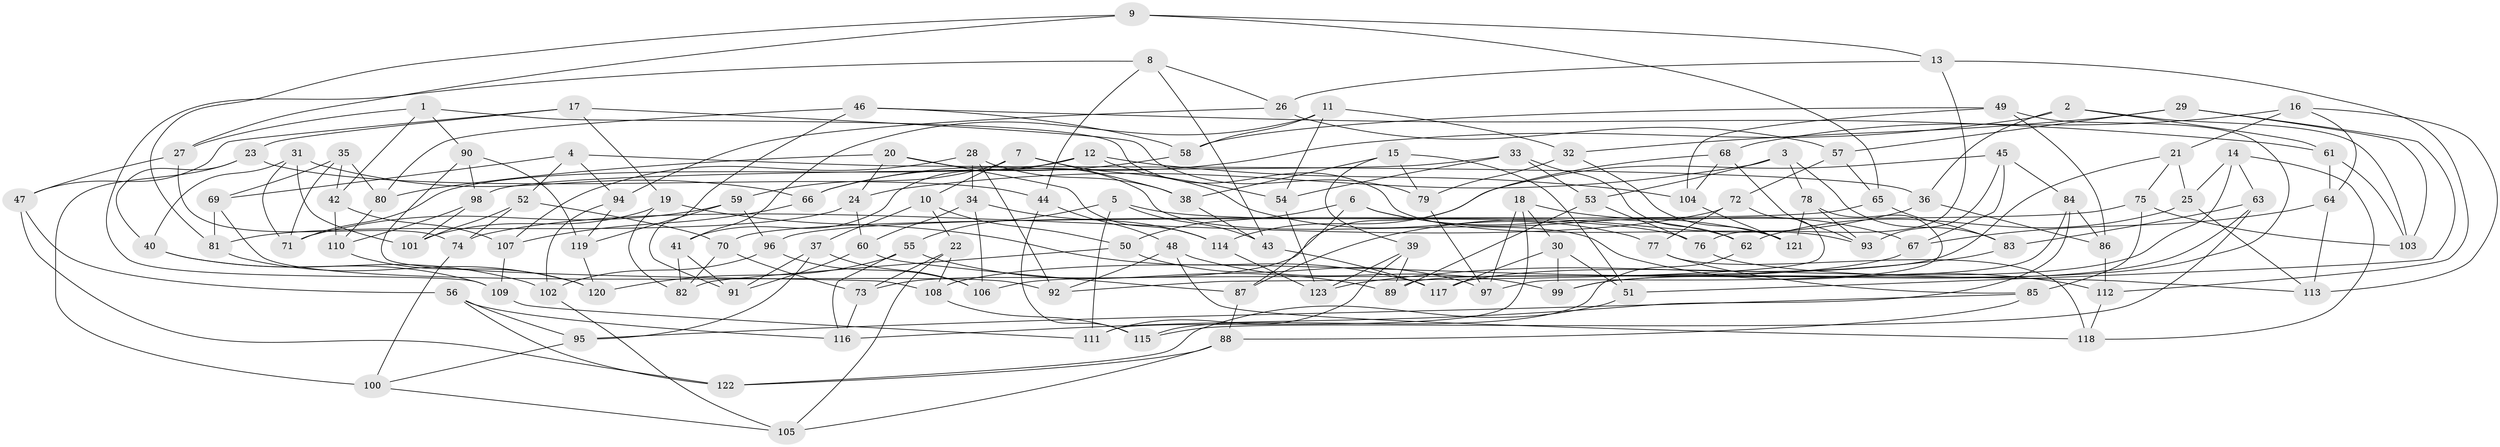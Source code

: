 // Generated by graph-tools (version 1.1) at 2025/16/03/09/25 04:16:22]
// undirected, 123 vertices, 246 edges
graph export_dot {
graph [start="1"]
  node [color=gray90,style=filled];
  1;
  2;
  3;
  4;
  5;
  6;
  7;
  8;
  9;
  10;
  11;
  12;
  13;
  14;
  15;
  16;
  17;
  18;
  19;
  20;
  21;
  22;
  23;
  24;
  25;
  26;
  27;
  28;
  29;
  30;
  31;
  32;
  33;
  34;
  35;
  36;
  37;
  38;
  39;
  40;
  41;
  42;
  43;
  44;
  45;
  46;
  47;
  48;
  49;
  50;
  51;
  52;
  53;
  54;
  55;
  56;
  57;
  58;
  59;
  60;
  61;
  62;
  63;
  64;
  65;
  66;
  67;
  68;
  69;
  70;
  71;
  72;
  73;
  74;
  75;
  76;
  77;
  78;
  79;
  80;
  81;
  82;
  83;
  84;
  85;
  86;
  87;
  88;
  89;
  90;
  91;
  92;
  93;
  94;
  95;
  96;
  97;
  98;
  99;
  100;
  101;
  102;
  103;
  104;
  105;
  106;
  107;
  108;
  109;
  110;
  111;
  112;
  113;
  114;
  115;
  116;
  117;
  118;
  119;
  120;
  121;
  122;
  123;
  1 -- 90;
  1 -- 42;
  1 -- 27;
  1 -- 93;
  2 -- 36;
  2 -- 61;
  2 -- 66;
  2 -- 103;
  3 -- 24;
  3 -- 83;
  3 -- 78;
  3 -- 53;
  4 -- 36;
  4 -- 69;
  4 -- 52;
  4 -- 94;
  5 -- 76;
  5 -- 43;
  5 -- 111;
  5 -- 55;
  6 -- 50;
  6 -- 87;
  6 -- 62;
  6 -- 121;
  7 -- 77;
  7 -- 59;
  7 -- 38;
  7 -- 10;
  8 -- 26;
  8 -- 44;
  8 -- 43;
  8 -- 109;
  9 -- 65;
  9 -- 13;
  9 -- 27;
  9 -- 81;
  10 -- 50;
  10 -- 22;
  10 -- 37;
  11 -- 32;
  11 -- 58;
  11 -- 54;
  11 -- 41;
  12 -- 54;
  12 -- 41;
  12 -- 104;
  12 -- 71;
  13 -- 112;
  13 -- 26;
  13 -- 76;
  14 -- 25;
  14 -- 63;
  14 -- 118;
  14 -- 117;
  15 -- 39;
  15 -- 51;
  15 -- 38;
  15 -- 79;
  16 -- 68;
  16 -- 64;
  16 -- 113;
  16 -- 21;
  17 -- 19;
  17 -- 23;
  17 -- 79;
  17 -- 47;
  18 -- 67;
  18 -- 111;
  18 -- 30;
  18 -- 97;
  19 -- 101;
  19 -- 117;
  19 -- 82;
  20 -- 80;
  20 -- 114;
  20 -- 24;
  20 -- 112;
  21 -- 75;
  21 -- 25;
  21 -- 106;
  22 -- 73;
  22 -- 105;
  22 -- 108;
  23 -- 44;
  23 -- 100;
  23 -- 40;
  24 -- 60;
  24 -- 81;
  25 -- 62;
  25 -- 113;
  26 -- 57;
  26 -- 94;
  27 -- 74;
  27 -- 47;
  28 -- 38;
  28 -- 34;
  28 -- 92;
  28 -- 107;
  29 -- 32;
  29 -- 57;
  29 -- 103;
  29 -- 51;
  30 -- 117;
  30 -- 99;
  30 -- 51;
  31 -- 71;
  31 -- 66;
  31 -- 40;
  31 -- 101;
  32 -- 79;
  32 -- 121;
  33 -- 54;
  33 -- 62;
  33 -- 98;
  33 -- 53;
  34 -- 114;
  34 -- 106;
  34 -- 60;
  35 -- 71;
  35 -- 69;
  35 -- 42;
  35 -- 80;
  36 -- 87;
  36 -- 86;
  37 -- 106;
  37 -- 95;
  37 -- 91;
  38 -- 43;
  39 -- 111;
  39 -- 89;
  39 -- 123;
  40 -- 102;
  40 -- 109;
  41 -- 91;
  41 -- 82;
  42 -- 110;
  42 -- 107;
  43 -- 117;
  44 -- 48;
  44 -- 115;
  45 -- 114;
  45 -- 93;
  45 -- 67;
  45 -- 84;
  46 -- 91;
  46 -- 80;
  46 -- 61;
  46 -- 58;
  47 -- 122;
  47 -- 56;
  48 -- 118;
  48 -- 99;
  48 -- 92;
  49 -- 104;
  49 -- 58;
  49 -- 99;
  49 -- 86;
  50 -- 82;
  50 -- 97;
  51 -- 122;
  52 -- 70;
  52 -- 101;
  52 -- 74;
  53 -- 76;
  53 -- 89;
  54 -- 123;
  55 -- 89;
  55 -- 120;
  55 -- 116;
  56 -- 95;
  56 -- 116;
  56 -- 122;
  57 -- 72;
  57 -- 65;
  58 -- 66;
  59 -- 119;
  59 -- 96;
  59 -- 71;
  60 -- 91;
  60 -- 87;
  61 -- 103;
  61 -- 64;
  62 -- 115;
  63 -- 99;
  63 -- 83;
  63 -- 115;
  64 -- 113;
  64 -- 67;
  65 -- 83;
  65 -- 70;
  66 -- 107;
  67 -- 108;
  68 -- 104;
  68 -- 73;
  68 -- 93;
  69 -- 81;
  69 -- 92;
  70 -- 82;
  70 -- 73;
  72 -- 92;
  72 -- 74;
  72 -- 77;
  73 -- 116;
  74 -- 100;
  75 -- 96;
  75 -- 103;
  75 -- 85;
  76 -- 113;
  77 -- 85;
  77 -- 118;
  78 -- 97;
  78 -- 93;
  78 -- 121;
  79 -- 97;
  80 -- 110;
  81 -- 120;
  83 -- 123;
  84 -- 116;
  84 -- 89;
  84 -- 86;
  85 -- 95;
  85 -- 88;
  86 -- 112;
  87 -- 88;
  88 -- 122;
  88 -- 105;
  90 -- 119;
  90 -- 98;
  90 -- 108;
  94 -- 119;
  94 -- 102;
  95 -- 100;
  96 -- 102;
  96 -- 106;
  98 -- 101;
  98 -- 110;
  100 -- 105;
  102 -- 105;
  104 -- 121;
  107 -- 109;
  108 -- 115;
  109 -- 111;
  110 -- 120;
  112 -- 118;
  114 -- 123;
  119 -- 120;
}
